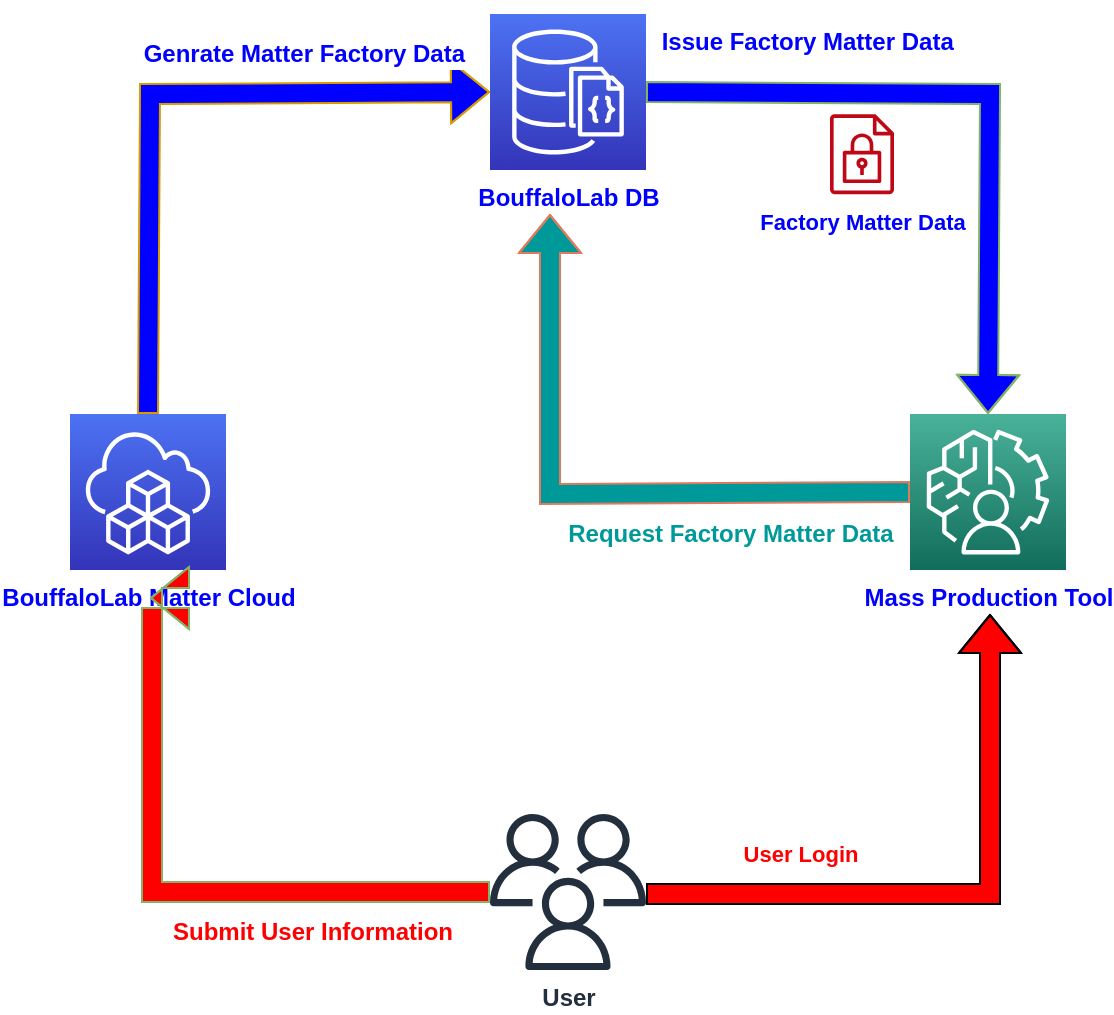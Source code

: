 <mxfile version="21.6.2" type="github">
  <diagram id="Ht1M8jgEwFfnCIfOTk4-" name="Page-1">
    <mxGraphModel dx="1434" dy="830" grid="1" gridSize="10" guides="1" tooltips="1" connect="1" arrows="1" fold="1" page="1" pageScale="1" pageWidth="1169" pageHeight="827" math="0" shadow="0">
      <root>
        <mxCell id="0" />
        <mxCell id="1" parent="0" />
        <mxCell id="vFEcZ6SvcRoYeX7Qv52t-5" value="&lt;b&gt;&lt;font color=&quot;#0000ff&quot;&gt;BouffaloLab DB&lt;/font&gt;&lt;/b&gt;" style="points=[[0,0,0],[0.25,0,0],[0.5,0,0],[0.75,0,0],[1,0,0],[0,1,0],[0.25,1,0],[0.5,1,0],[0.75,1,0],[1,1,0],[0,0.25,0],[0,0.5,0],[0,0.75,0],[1,0.25,0],[1,0.5,0],[1,0.75,0]];outlineConnect=0;fontColor=#232F3E;gradientColor=#4D72F3;gradientDirection=north;fillColor=#3334B9;strokeColor=#ffffff;dashed=0;verticalLabelPosition=bottom;verticalAlign=top;align=center;html=1;fontSize=12;fontStyle=0;aspect=fixed;shape=mxgraph.aws4.resourceIcon;resIcon=mxgraph.aws4.documentdb_with_mongodb_compatibility;rounded=1;" parent="1" vertex="1">
          <mxGeometry x="490" y="40" width="78" height="78" as="geometry" />
        </mxCell>
        <mxCell id="vFEcZ6SvcRoYeX7Qv52t-6" value="BouffaloLab Matter Cloud" style="points=[[0,0,0],[0.25,0,0],[0.5,0,0],[0.75,0,0],[1,0,0],[0,1,0],[0.25,1,0],[0.5,1,0],[0.75,1,0],[1,1,0],[0,0.25,0],[0,0.5,0],[0,0.75,0],[1,0.25,0],[1,0.5,0],[1,0.75,0]];outlineConnect=0;fontColor=#0000FF;gradientColor=#4D72F3;gradientDirection=north;fillColor=#3334B9;strokeColor=#ffffff;dashed=0;verticalLabelPosition=bottom;verticalAlign=top;align=center;html=1;fontSize=12;fontStyle=1;aspect=fixed;shape=mxgraph.aws4.resourceIcon;resIcon=mxgraph.aws4.cloud_development_kit;rounded=1;" parent="1" vertex="1">
          <mxGeometry x="280" y="240" width="78" height="78" as="geometry" />
        </mxCell>
        <mxCell id="vFEcZ6SvcRoYeX7Qv52t-15" value="User" style="outlineConnect=0;fontColor=#232F3E;gradientColor=none;fillColor=#232F3D;strokeColor=none;dashed=0;verticalLabelPosition=bottom;verticalAlign=top;align=center;html=1;fontSize=12;fontStyle=1;aspect=fixed;pointerEvents=1;shape=mxgraph.aws4.users;" parent="1" vertex="1">
          <mxGeometry x="490" y="440" width="78" height="78" as="geometry" />
        </mxCell>
        <mxCell id="vFEcZ6SvcRoYeX7Qv52t-16" value="&lt;font color=&quot;#0000ff&quot;&gt;&lt;b&gt;Mass Production Tool&lt;/b&gt;&lt;/font&gt;" style="points=[[0,0,0],[0.25,0,0],[0.5,0,0],[0.75,0,0],[1,0,0],[0,1,0],[0.25,1,0],[0.5,1,0],[0.75,1,0],[1,1,0],[0,0.25,0],[0,0.5,0],[0,0.75,0],[1,0.25,0],[1,0.5,0],[1,0.75,0]];outlineConnect=0;fontColor=#232F3E;gradientColor=#4AB29A;gradientDirection=north;fillColor=#116D5B;strokeColor=#ffffff;dashed=0;verticalLabelPosition=bottom;verticalAlign=top;align=center;html=1;fontSize=12;fontStyle=0;aspect=fixed;shape=mxgraph.aws4.resourceIcon;resIcon=mxgraph.aws4.augmented_ai;" parent="1" vertex="1">
          <mxGeometry x="700" y="240" width="78" height="78" as="geometry" />
        </mxCell>
        <mxCell id="vFEcZ6SvcRoYeX7Qv52t-18" value="&lt;font style=&quot;font-size: 11px;&quot;&gt;Factory Matter Data&lt;/font&gt;" style="outlineConnect=0;fontColor=#0000FF;gradientColor=none;fillColor=#BF0816;strokeColor=none;dashed=0;verticalLabelPosition=bottom;verticalAlign=top;align=center;html=1;fontSize=12;fontStyle=1;aspect=fixed;pointerEvents=1;shape=mxgraph.aws4.encrypted_data;" parent="1" vertex="1">
          <mxGeometry x="660" y="90" width="32" height="40.26" as="geometry" />
        </mxCell>
        <mxCell id="vFEcZ6SvcRoYeX7Qv52t-27" value="&#xa;&lt;span style=&quot;font-family: Helvetica; font-size: 12px; font-style: normal; font-variant-ligatures: normal; font-variant-caps: normal; letter-spacing: normal; orphans: 2; text-align: center; text-indent: 0px; text-transform: none; widows: 2; word-spacing: 0px; -webkit-text-stroke-width: 0px; text-decoration-thickness: initial; text-decoration-style: initial; text-decoration-color: initial; float: none; display: inline !important;&quot;&gt;Issue Factory Matter Data&amp;nbsp;&lt;/span&gt;&#xa;&#xa;" style="shape=flexArrow;endArrow=classic;html=1;rounded=0;strokeColor=#82b366;fontColor=#0000FF;fillColor=#0000FF;exitX=1;exitY=0.5;exitDx=0;exitDy=0;exitPerimeter=0;entryX=0.5;entryY=0;entryDx=0;entryDy=0;entryPerimeter=0;fontStyle=1;labelBackgroundColor=none;" parent="1" source="vFEcZ6SvcRoYeX7Qv52t-5" target="vFEcZ6SvcRoYeX7Qv52t-16" edge="1">
          <mxGeometry x="-0.507" y="19" width="50" height="50" relative="1" as="geometry">
            <mxPoint x="670" y="310" as="sourcePoint" />
            <mxPoint x="750" y="400" as="targetPoint" />
            <Array as="points">
              <mxPoint x="740" y="80" />
            </Array>
            <mxPoint as="offset" />
          </mxGeometry>
        </mxCell>
        <mxCell id="vFEcZ6SvcRoYeX7Qv52t-29" value="" style="shape=flexArrow;endArrow=classic;html=1;rounded=0;strokeColor=#82b366;fontColor=#393C56;fillColor=#FF0000;edgeStyle=orthogonalEdgeStyle;" parent="1" edge="1">
          <mxGeometry width="50" height="50" relative="1" as="geometry">
            <mxPoint x="490" y="479" as="sourcePoint" />
            <mxPoint x="320" y="332" as="targetPoint" />
            <Array as="points">
              <mxPoint x="321" y="479" />
            </Array>
          </mxGeometry>
        </mxCell>
        <mxCell id="vFEcZ6SvcRoYeX7Qv52t-30" value="Submit User Information" style="edgeLabel;html=1;align=center;verticalAlign=middle;resizable=0;points=[];fontColor=#FF0000;fontStyle=1;fontSize=12;rotation=0;" parent="vFEcZ6SvcRoYeX7Qv52t-29" vertex="1" connectable="0">
          <mxGeometry x="0.639" y="-3" relative="1" as="geometry">
            <mxPoint x="77" y="111" as="offset" />
          </mxGeometry>
        </mxCell>
        <mxCell id="vFEcZ6SvcRoYeX7Qv52t-34" value="&lt;span style=&quot;font-size: 12px;&quot;&gt;Genrate Matter Factory Data&amp;nbsp;&amp;nbsp;&lt;/span&gt;" style="shape=flexArrow;endArrow=classic;html=1;rounded=0;strokeColor=#d79b00;fontColor=#0000FF;fillColor=#0000FF;entryX=0;entryY=0.5;entryDx=0;entryDy=0;entryPerimeter=0;exitX=0.5;exitY=0;exitDx=0;exitDy=0;exitPerimeter=0;fontSize=12;fontStyle=1;" parent="1" source="vFEcZ6SvcRoYeX7Qv52t-6" target="vFEcZ6SvcRoYeX7Qv52t-5" edge="1">
          <mxGeometry x="0.455" y="20" width="50" height="50" relative="1" as="geometry">
            <mxPoint x="700" y="480" as="sourcePoint" />
            <mxPoint x="750" y="430" as="targetPoint" />
            <Array as="points">
              <mxPoint x="320" y="80" />
            </Array>
            <mxPoint as="offset" />
          </mxGeometry>
        </mxCell>
        <mxCell id="vFEcZ6SvcRoYeX7Qv52t-36" value="Request Factory Matter Data" style="shape=flexArrow;endArrow=classic;html=1;rounded=0;strokeColor=#E07A5F;fontColor=#009999;fillColor=#009999;exitX=0;exitY=0.5;exitDx=0;exitDy=0;exitPerimeter=0;fontSize=12;fontStyle=1;labelBorderColor=none;" parent="1" edge="1">
          <mxGeometry x="-0.437" y="20" width="50" height="50" relative="1" as="geometry">
            <mxPoint x="700" y="279" as="sourcePoint" />
            <mxPoint x="520" y="140" as="targetPoint" />
            <Array as="points">
              <mxPoint x="520" y="280" />
            </Array>
            <mxPoint y="1" as="offset" />
          </mxGeometry>
        </mxCell>
        <mxCell id="vFEcZ6SvcRoYeX7Qv52t-38" value="&lt;b&gt;&lt;font color=&quot;#ff0000&quot;&gt;User Login&lt;/font&gt;&lt;/b&gt;" style="shape=flexArrow;endArrow=classic;html=1;rounded=0;fillColor=#FF0000;" parent="1" edge="1">
          <mxGeometry x="-0.506" y="20" width="50" height="50" relative="1" as="geometry">
            <mxPoint x="568" y="480" as="sourcePoint" />
            <mxPoint x="740" y="340" as="targetPoint" />
            <Array as="points">
              <mxPoint x="740" y="480" />
            </Array>
            <mxPoint as="offset" />
          </mxGeometry>
        </mxCell>
      </root>
    </mxGraphModel>
  </diagram>
</mxfile>
